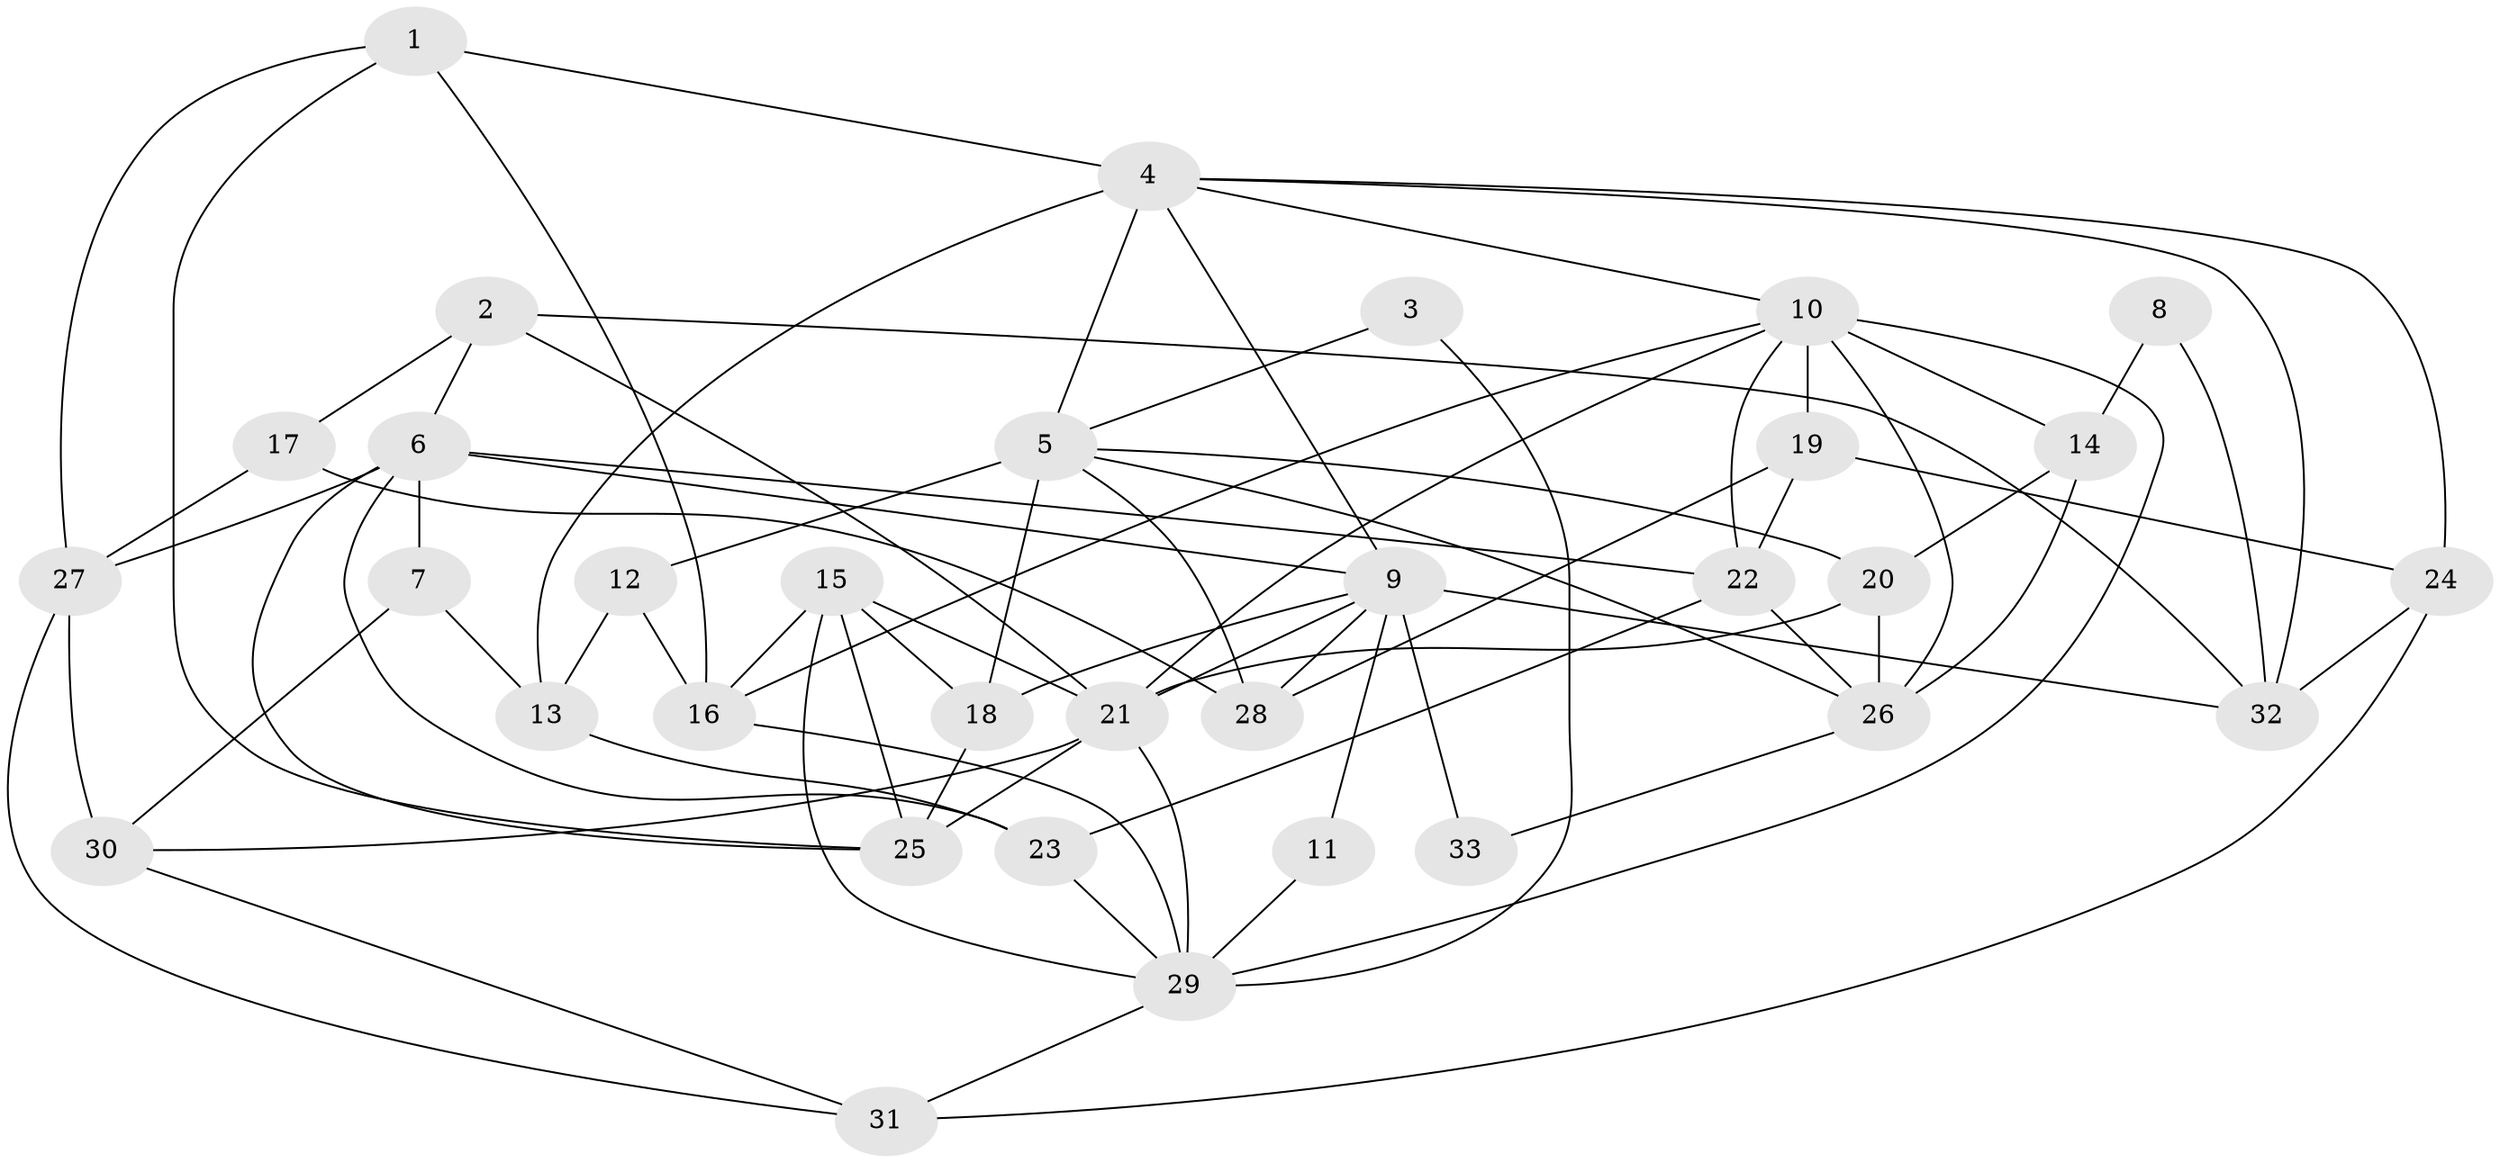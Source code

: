 // original degree distribution, {2: 0.16666666666666666, 4: 0.37037037037037035, 7: 0.07407407407407407, 6: 0.09259259259259259, 3: 0.18518518518518517, 5: 0.1111111111111111}
// Generated by graph-tools (version 1.1) at 2025/37/03/04/25 23:37:13]
// undirected, 33 vertices, 77 edges
graph export_dot {
  node [color=gray90,style=filled];
  1;
  2;
  3;
  4;
  5;
  6;
  7;
  8;
  9;
  10;
  11;
  12;
  13;
  14;
  15;
  16;
  17;
  18;
  19;
  20;
  21;
  22;
  23;
  24;
  25;
  26;
  27;
  28;
  29;
  30;
  31;
  32;
  33;
  1 -- 4 [weight=1.0];
  1 -- 16 [weight=1.0];
  1 -- 25 [weight=1.0];
  1 -- 27 [weight=1.0];
  2 -- 6 [weight=1.0];
  2 -- 17 [weight=1.0];
  2 -- 21 [weight=1.0];
  2 -- 32 [weight=1.0];
  3 -- 5 [weight=1.0];
  3 -- 29 [weight=1.0];
  4 -- 5 [weight=1.0];
  4 -- 9 [weight=1.0];
  4 -- 10 [weight=1.0];
  4 -- 13 [weight=1.0];
  4 -- 24 [weight=1.0];
  4 -- 32 [weight=1.0];
  5 -- 12 [weight=1.0];
  5 -- 18 [weight=1.0];
  5 -- 20 [weight=1.0];
  5 -- 26 [weight=1.0];
  5 -- 28 [weight=1.0];
  6 -- 7 [weight=1.0];
  6 -- 9 [weight=1.0];
  6 -- 22 [weight=1.0];
  6 -- 23 [weight=2.0];
  6 -- 25 [weight=1.0];
  6 -- 27 [weight=1.0];
  7 -- 13 [weight=1.0];
  7 -- 30 [weight=2.0];
  8 -- 14 [weight=1.0];
  8 -- 32 [weight=1.0];
  9 -- 11 [weight=1.0];
  9 -- 18 [weight=2.0];
  9 -- 21 [weight=1.0];
  9 -- 28 [weight=1.0];
  9 -- 32 [weight=1.0];
  9 -- 33 [weight=1.0];
  10 -- 14 [weight=1.0];
  10 -- 16 [weight=1.0];
  10 -- 19 [weight=3.0];
  10 -- 21 [weight=1.0];
  10 -- 22 [weight=1.0];
  10 -- 26 [weight=2.0];
  10 -- 29 [weight=1.0];
  11 -- 29 [weight=2.0];
  12 -- 13 [weight=1.0];
  12 -- 16 [weight=1.0];
  13 -- 23 [weight=1.0];
  14 -- 20 [weight=1.0];
  14 -- 26 [weight=1.0];
  15 -- 16 [weight=1.0];
  15 -- 18 [weight=1.0];
  15 -- 21 [weight=1.0];
  15 -- 25 [weight=1.0];
  15 -- 29 [weight=1.0];
  16 -- 29 [weight=2.0];
  17 -- 27 [weight=1.0];
  17 -- 28 [weight=1.0];
  18 -- 25 [weight=1.0];
  19 -- 22 [weight=1.0];
  19 -- 24 [weight=2.0];
  19 -- 28 [weight=1.0];
  20 -- 21 [weight=1.0];
  20 -- 26 [weight=1.0];
  21 -- 25 [weight=1.0];
  21 -- 29 [weight=1.0];
  21 -- 30 [weight=1.0];
  22 -- 23 [weight=2.0];
  22 -- 26 [weight=1.0];
  23 -- 29 [weight=1.0];
  24 -- 31 [weight=1.0];
  24 -- 32 [weight=1.0];
  26 -- 33 [weight=1.0];
  27 -- 30 [weight=1.0];
  27 -- 31 [weight=1.0];
  29 -- 31 [weight=1.0];
  30 -- 31 [weight=1.0];
}
